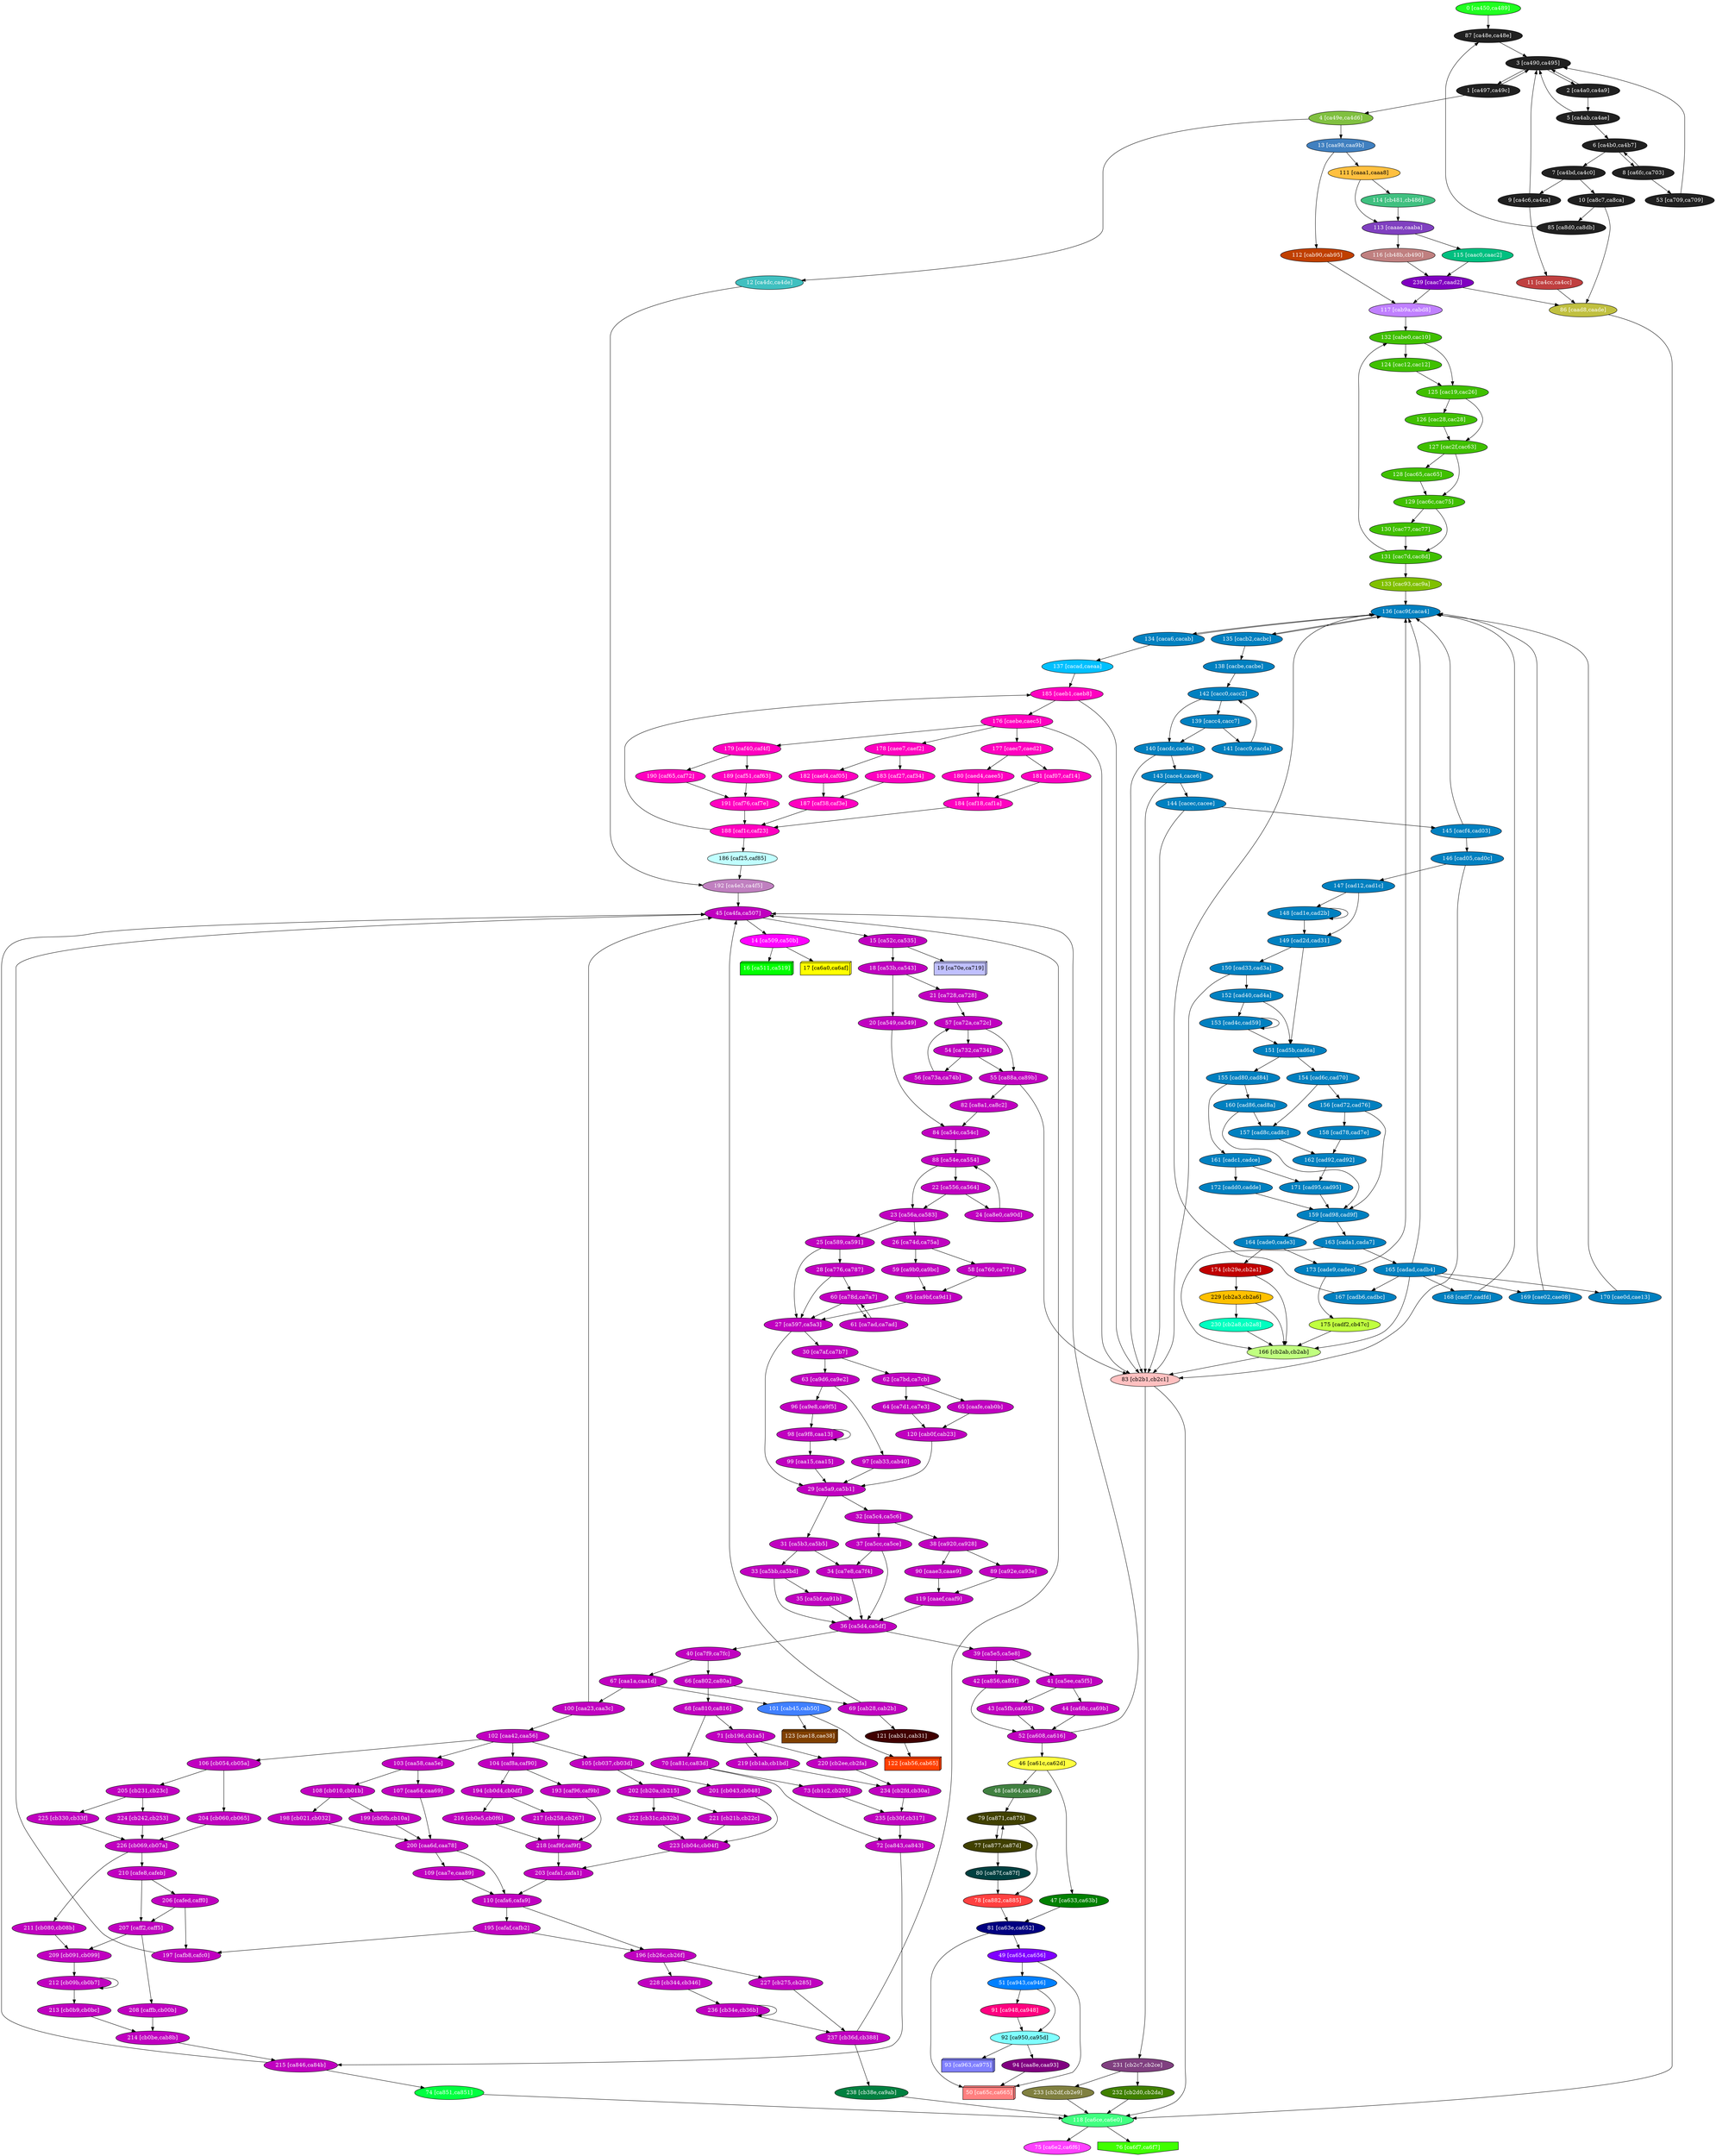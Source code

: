 diGraph libnss3{
	libnss3_0  [style=filled fillcolor="#20FF20" fontcolor="#ffffff" shape=oval label="0 [ca450,ca489]"]
	libnss3_1  [style=filled fillcolor="#202020" fontcolor="#ffffff" shape=oval label="1 [ca497,ca49c]"]
	libnss3_2  [style=filled fillcolor="#202020" fontcolor="#ffffff" shape=oval label="2 [ca4a0,ca4a9]"]
	libnss3_3  [style=filled fillcolor="#202020" fontcolor="#ffffff" shape=oval label="3 [ca490,ca495]"]
	libnss3_4  [style=filled fillcolor="#80C040" fontcolor="#ffffff" shape=oval label="4 [ca49e,ca4d6]"]
	libnss3_5  [style=filled fillcolor="#202020" fontcolor="#ffffff" shape=oval label="5 [ca4ab,ca4ae]"]
	libnss3_6  [style=filled fillcolor="#202020" fontcolor="#ffffff" shape=oval label="6 [ca4b0,ca4b7]"]
	libnss3_7  [style=filled fillcolor="#202020" fontcolor="#ffffff" shape=oval label="7 [ca4bd,ca4c0]"]
	libnss3_8  [style=filled fillcolor="#202020" fontcolor="#ffffff" shape=oval label="8 [ca6fc,ca703]"]
	libnss3_9  [style=filled fillcolor="#202020" fontcolor="#ffffff" shape=oval label="9 [ca4c6,ca4ca]"]
	libnss3_a  [style=filled fillcolor="#202020" fontcolor="#ffffff" shape=oval label="10 [ca8c7,ca8ca]"]
	libnss3_b  [style=filled fillcolor="#C04040" fontcolor="#ffffff" shape=oval label="11 [ca4cc,ca4cc]"]
	libnss3_c  [style=filled fillcolor="#40C0C0" fontcolor="#ffffff" shape=oval label="12 [ca4dc,ca4de]"]
	libnss3_d  [style=filled fillcolor="#4080C0" fontcolor="#ffffff" shape=oval label="13 [caa98,caa9b]"]
	libnss3_e  [style=filled fillcolor="#FF00FF" fontcolor="#ffffff" shape=oval label="14 [ca509,ca50b]"]
	libnss3_f  [style=filled fillcolor="#C000C0" fontcolor="#ffffff" shape=oval label="15 [ca52c,ca535]"]
	libnss3_10  [style=filled fillcolor="#00FF00" fontcolor="#ffffff" shape=box3d label="16 [ca511,ca519]"]
	libnss3_11  [style=filled fillcolor="#FFFF00" fontcolor="#000000" shape=box3d label="17 [ca6a0,ca6af]"]
	libnss3_12  [style=filled fillcolor="#C000C0" fontcolor="#ffffff" shape=oval label="18 [ca53b,ca543]"]
	libnss3_13  [style=filled fillcolor="#C0C0FF" fontcolor="#000000" shape=box3d label="19 [ca70e,ca719]"]
	libnss3_14  [style=filled fillcolor="#C000C0" fontcolor="#ffffff" shape=oval label="20 [ca549,ca549]"]
	libnss3_15  [style=filled fillcolor="#C000C0" fontcolor="#ffffff" shape=oval label="21 [ca728,ca728]"]
	libnss3_16  [style=filled fillcolor="#C000C0" fontcolor="#ffffff" shape=oval label="22 [ca556,ca564]"]
	libnss3_17  [style=filled fillcolor="#C000C0" fontcolor="#ffffff" shape=oval label="23 [ca56a,ca583]"]
	libnss3_18  [style=filled fillcolor="#C000C0" fontcolor="#ffffff" shape=oval label="24 [ca8e0,ca90d]"]
	libnss3_19  [style=filled fillcolor="#C000C0" fontcolor="#ffffff" shape=oval label="25 [ca589,ca591]"]
	libnss3_1a  [style=filled fillcolor="#C000C0" fontcolor="#ffffff" shape=oval label="26 [ca74d,ca75a]"]
	libnss3_1b  [style=filled fillcolor="#C000C0" fontcolor="#ffffff" shape=oval label="27 [ca597,ca5a3]"]
	libnss3_1c  [style=filled fillcolor="#C000C0" fontcolor="#ffffff" shape=oval label="28 [ca776,ca787]"]
	libnss3_1d  [style=filled fillcolor="#C000C0" fontcolor="#ffffff" shape=oval label="29 [ca5a9,ca5b1]"]
	libnss3_1e  [style=filled fillcolor="#C000C0" fontcolor="#ffffff" shape=oval label="30 [ca7af,ca7b7]"]
	libnss3_1f  [style=filled fillcolor="#C000C0" fontcolor="#ffffff" shape=oval label="31 [ca5b3,ca5b5]"]
	libnss3_20  [style=filled fillcolor="#C000C0" fontcolor="#ffffff" shape=oval label="32 [ca5c4,ca5c6]"]
	libnss3_21  [style=filled fillcolor="#C000C0" fontcolor="#ffffff" shape=oval label="33 [ca5bb,ca5bd]"]
	libnss3_22  [style=filled fillcolor="#C000C0" fontcolor="#ffffff" shape=oval label="34 [ca7e8,ca7f4]"]
	libnss3_23  [style=filled fillcolor="#C000C0" fontcolor="#ffffff" shape=oval label="35 [ca5bf,ca91b]"]
	libnss3_24  [style=filled fillcolor="#C000C0" fontcolor="#ffffff" shape=oval label="36 [ca5d4,ca5df]"]
	libnss3_25  [style=filled fillcolor="#C000C0" fontcolor="#ffffff" shape=oval label="37 [ca5cc,ca5ce]"]
	libnss3_26  [style=filled fillcolor="#C000C0" fontcolor="#ffffff" shape=oval label="38 [ca920,ca928]"]
	libnss3_27  [style=filled fillcolor="#C000C0" fontcolor="#ffffff" shape=oval label="39 [ca5e5,ca5e8]"]
	libnss3_28  [style=filled fillcolor="#C000C0" fontcolor="#ffffff" shape=oval label="40 [ca7f9,ca7fc]"]
	libnss3_29  [style=filled fillcolor="#C000C0" fontcolor="#ffffff" shape=oval label="41 [ca5ee,ca5f5]"]
	libnss3_2a  [style=filled fillcolor="#C000C0" fontcolor="#ffffff" shape=oval label="42 [ca856,ca85f]"]
	libnss3_2b  [style=filled fillcolor="#C000C0" fontcolor="#ffffff" shape=oval label="43 [ca5fb,ca605]"]
	libnss3_2c  [style=filled fillcolor="#C000C0" fontcolor="#ffffff" shape=oval label="44 [ca68c,ca69b]"]
	libnss3_2d  [style=filled fillcolor="#C000C0" fontcolor="#ffffff" shape=oval label="45 [ca4fa,ca507]"]
	libnss3_2e  [style=filled fillcolor="#FFFF40" fontcolor="#000000" shape=oval label="46 [ca61c,ca62d]"]
	libnss3_2f  [style=filled fillcolor="#008000" fontcolor="#ffffff" shape=oval label="47 [ca633,ca63b]"]
	libnss3_30  [style=filled fillcolor="#408040" fontcolor="#ffffff" shape=oval label="48 [ca864,ca86e]"]
	libnss3_31  [style=filled fillcolor="#8000FF" fontcolor="#ffffff" shape=oval label="49 [ca654,ca656]"]
	libnss3_32  [style=filled fillcolor="#FF8080" fontcolor="#ffffff" shape=box3d label="50 [ca65c,ca665]"]
	libnss3_33  [style=filled fillcolor="#0080FF" fontcolor="#ffffff" shape=oval label="51 [ca943,ca946]"]
	libnss3_34  [style=filled fillcolor="#C000C0" fontcolor="#ffffff" shape=oval label="52 [ca608,ca616]"]
	libnss3_35  [style=filled fillcolor="#202020" fontcolor="#ffffff" shape=oval label="53 [ca709,ca709]"]
	libnss3_36  [style=filled fillcolor="#C000C0" fontcolor="#ffffff" shape=oval label="54 [ca732,ca734]"]
	libnss3_37  [style=filled fillcolor="#C000C0" fontcolor="#ffffff" shape=oval label="55 [ca88a,ca89b]"]
	libnss3_38  [style=filled fillcolor="#C000C0" fontcolor="#ffffff" shape=oval label="56 [ca73a,ca74b]"]
	libnss3_39  [style=filled fillcolor="#C000C0" fontcolor="#ffffff" shape=oval label="57 [ca72a,ca72c]"]
	libnss3_3a  [style=filled fillcolor="#C000C0" fontcolor="#ffffff" shape=oval label="58 [ca760,ca771]"]
	libnss3_3b  [style=filled fillcolor="#C000C0" fontcolor="#ffffff" shape=oval label="59 [ca9b0,ca9bc]"]
	libnss3_3c  [style=filled fillcolor="#C000C0" fontcolor="#ffffff" shape=oval label="60 [ca78d,ca7a7]"]
	libnss3_3d  [style=filled fillcolor="#C000C0" fontcolor="#ffffff" shape=oval label="61 [ca7ad,ca7ad]"]
	libnss3_3e  [style=filled fillcolor="#C000C0" fontcolor="#ffffff" shape=oval label="62 [ca7bd,ca7cb]"]
	libnss3_3f  [style=filled fillcolor="#C000C0" fontcolor="#ffffff" shape=oval label="63 [ca9d6,ca9e2]"]
	libnss3_40  [style=filled fillcolor="#C000C0" fontcolor="#ffffff" shape=oval label="64 [ca7d1,ca7e3]"]
	libnss3_41  [style=filled fillcolor="#C000C0" fontcolor="#ffffff" shape=oval label="65 [caafe,cab0b]"]
	libnss3_42  [style=filled fillcolor="#C000C0" fontcolor="#ffffff" shape=oval label="66 [ca802,ca80a]"]
	libnss3_43  [style=filled fillcolor="#C000C0" fontcolor="#ffffff" shape=oval label="67 [caa1a,caa1d]"]
	libnss3_44  [style=filled fillcolor="#C000C0" fontcolor="#ffffff" shape=oval label="68 [ca810,ca816]"]
	libnss3_45  [style=filled fillcolor="#C000C0" fontcolor="#ffffff" shape=oval label="69 [cab28,cab2b]"]
	libnss3_46  [style=filled fillcolor="#C000C0" fontcolor="#ffffff" shape=oval label="70 [ca81c,ca83d]"]
	libnss3_47  [style=filled fillcolor="#C000C0" fontcolor="#ffffff" shape=oval label="71 [cb196,cb1a5]"]
	libnss3_48  [style=filled fillcolor="#C000C0" fontcolor="#ffffff" shape=oval label="72 [ca843,ca843]"]
	libnss3_49  [style=filled fillcolor="#C000C0" fontcolor="#ffffff" shape=oval label="73 [cb1c2,cb205]"]
	libnss3_4a  [style=filled fillcolor="#00FF40" fontcolor="#ffffff" shape=oval label="74 [ca851,ca851]"]
	libnss3_4b  [style=filled fillcolor="#FF40FF" fontcolor="#ffffff" shape=oval label="75 [ca6e2,ca6f6]"]
	libnss3_4c  [style=filled fillcolor="#40FF00" fontcolor="#ffffff" shape=invhouse label="76 [ca6f7,ca6f7]"]
	libnss3_4d  [style=filled fillcolor="#404000" fontcolor="#ffffff" shape=oval label="77 [ca877,ca87d]"]
	libnss3_4e  [style=filled fillcolor="#FF4040" fontcolor="#ffffff" shape=oval label="78 [ca882,ca885]"]
	libnss3_4f  [style=filled fillcolor="#404000" fontcolor="#ffffff" shape=oval label="79 [ca871,ca875]"]
	libnss3_50  [style=filled fillcolor="#004040" fontcolor="#ffffff" shape=oval label="80 [ca87f,ca87f]"]
	libnss3_51  [style=filled fillcolor="#000080" fontcolor="#ffffff" shape=oval label="81 [ca63e,ca652]"]
	libnss3_52  [style=filled fillcolor="#C000C0" fontcolor="#ffffff" shape=oval label="82 [ca8a1,ca8c2]"]
	libnss3_53  [style=filled fillcolor="#FFC0C0" fontcolor="#000000" shape=oval label="83 [cb2b1,cb2c1]"]
	libnss3_54  [style=filled fillcolor="#C000C0" fontcolor="#ffffff" shape=oval label="84 [ca54c,ca54c]"]
	libnss3_55  [style=filled fillcolor="#202020" fontcolor="#ffffff" shape=oval label="85 [ca8d0,ca8db]"]
	libnss3_56  [style=filled fillcolor="#C0C040" fontcolor="#ffffff" shape=oval label="86 [caad8,caade]"]
	libnss3_57  [style=filled fillcolor="#202020" fontcolor="#ffffff" shape=oval label="87 [ca48e,ca48e]"]
	libnss3_58  [style=filled fillcolor="#C000C0" fontcolor="#ffffff" shape=oval label="88 [ca54e,ca554]"]
	libnss3_59  [style=filled fillcolor="#C000C0" fontcolor="#ffffff" shape=oval label="89 [ca92e,ca93e]"]
	libnss3_5a  [style=filled fillcolor="#C000C0" fontcolor="#ffffff" shape=oval label="90 [caae3,caae9]"]
	libnss3_5b  [style=filled fillcolor="#FF0080" fontcolor="#ffffff" shape=oval label="91 [ca948,ca948]"]
	libnss3_5c  [style=filled fillcolor="#80FFFF" fontcolor="#000000" shape=oval label="92 [ca950,ca95d]"]
	libnss3_5d  [style=filled fillcolor="#8080FF" fontcolor="#ffffff" shape=box3d label="93 [ca963,ca975]"]
	libnss3_5e  [style=filled fillcolor="#800080" fontcolor="#ffffff" shape=oval label="94 [caa8e,caa93]"]
	libnss3_5f  [style=filled fillcolor="#C000C0" fontcolor="#ffffff" shape=oval label="95 [ca9bf,ca9d1]"]
	libnss3_60  [style=filled fillcolor="#C000C0" fontcolor="#ffffff" shape=oval label="96 [ca9e8,ca9f5]"]
	libnss3_61  [style=filled fillcolor="#C000C0" fontcolor="#ffffff" shape=oval label="97 [cab33,cab40]"]
	libnss3_62  [style=filled fillcolor="#C000C0" fontcolor="#ffffff" shape=oval label="98 [ca9f8,caa13]"]
	libnss3_63  [style=filled fillcolor="#C000C0" fontcolor="#ffffff" shape=oval label="99 [caa15,caa15]"]
	libnss3_64  [style=filled fillcolor="#C000C0" fontcolor="#ffffff" shape=oval label="100 [caa23,caa3c]"]
	libnss3_65  [style=filled fillcolor="#4080FF" fontcolor="#ffffff" shape=oval label="101 [cab45,cab50]"]
	libnss3_66  [style=filled fillcolor="#C000C0" fontcolor="#ffffff" shape=oval label="102 [caa42,caa56]"]
	libnss3_67  [style=filled fillcolor="#C000C0" fontcolor="#ffffff" shape=oval label="103 [caa58,caa5e]"]
	libnss3_68  [style=filled fillcolor="#C000C0" fontcolor="#ffffff" shape=oval label="104 [caf8a,caf90]"]
	libnss3_69  [style=filled fillcolor="#C000C0" fontcolor="#ffffff" shape=oval label="105 [cb037,cb03d]"]
	libnss3_6a  [style=filled fillcolor="#C000C0" fontcolor="#ffffff" shape=oval label="106 [cb054,cb05a]"]
	libnss3_6b  [style=filled fillcolor="#C000C0" fontcolor="#ffffff" shape=oval label="107 [caa64,caa69]"]
	libnss3_6c  [style=filled fillcolor="#C000C0" fontcolor="#ffffff" shape=oval label="108 [cb010,cb01b]"]
	libnss3_6d  [style=filled fillcolor="#C000C0" fontcolor="#ffffff" shape=oval label="109 [caa7e,caa89]"]
	libnss3_6e  [style=filled fillcolor="#C000C0" fontcolor="#ffffff" shape=oval label="110 [cafa6,cafa9]"]
	libnss3_6f  [style=filled fillcolor="#FFC040" fontcolor="#000000" shape=oval label="111 [caaa1,caaa8]"]
	libnss3_70  [style=filled fillcolor="#C04000" fontcolor="#ffffff" shape=oval label="112 [cab90,cab95]"]
	libnss3_71  [style=filled fillcolor="#8040C0" fontcolor="#ffffff" shape=oval label="113 [caaae,caaba]"]
	libnss3_72  [style=filled fillcolor="#40C080" fontcolor="#ffffff" shape=oval label="114 [cb481,cb486]"]
	libnss3_73  [style=filled fillcolor="#00C080" fontcolor="#ffffff" shape=oval label="115 [caac0,caac2]"]
	libnss3_74  [style=filled fillcolor="#C08080" fontcolor="#ffffff" shape=oval label="116 [cb48b,cb490]"]
	libnss3_75  [style=filled fillcolor="#C080FF" fontcolor="#ffffff" shape=oval label="117 [cab9a,cabd8]"]
	libnss3_76  [style=filled fillcolor="#40FF80" fontcolor="#ffffff" shape=oval label="118 [ca6ce,ca6e0]"]
	libnss3_77  [style=filled fillcolor="#C000C0" fontcolor="#ffffff" shape=oval label="119 [caaef,caaf9]"]
	libnss3_78  [style=filled fillcolor="#C000C0" fontcolor="#ffffff" shape=oval label="120 [cab0f,cab23]"]
	libnss3_79  [style=filled fillcolor="#400000" fontcolor="#ffffff" shape=oval label="121 [cab31,cab31]"]
	libnss3_7a  [style=filled fillcolor="#FF4000" fontcolor="#ffffff" shape=box3d label="122 [cab56,cab65]"]
	libnss3_7b  [style=filled fillcolor="#804000" fontcolor="#ffffff" shape=box3d label="123 [cae18,cae38]"]
	libnss3_7c  [style=filled fillcolor="#40C000" fontcolor="#ffffff" shape=oval label="124 [cac12,cac12]"]
	libnss3_7d  [style=filled fillcolor="#40C000" fontcolor="#ffffff" shape=oval label="125 [cac19,cac26]"]
	libnss3_7e  [style=filled fillcolor="#40C000" fontcolor="#ffffff" shape=oval label="126 [cac28,cac28]"]
	libnss3_7f  [style=filled fillcolor="#40C000" fontcolor="#ffffff" shape=oval label="127 [cac2f,cac63]"]
	libnss3_80  [style=filled fillcolor="#40C000" fontcolor="#ffffff" shape=oval label="128 [cac65,cac65]"]
	libnss3_81  [style=filled fillcolor="#40C000" fontcolor="#ffffff" shape=oval label="129 [cac6c,cac75]"]
	libnss3_82  [style=filled fillcolor="#40C000" fontcolor="#ffffff" shape=oval label="130 [cac77,cac77]"]
	libnss3_83  [style=filled fillcolor="#40C000" fontcolor="#ffffff" shape=oval label="131 [cac7d,cac8d]"]
	libnss3_84  [style=filled fillcolor="#40C000" fontcolor="#ffffff" shape=oval label="132 [cabe0,cac10]"]
	libnss3_85  [style=filled fillcolor="#80C000" fontcolor="#ffffff" shape=oval label="133 [cac93,cac9a]"]
	libnss3_86  [style=filled fillcolor="#0080C0" fontcolor="#ffffff" shape=oval label="134 [caca6,cacab]"]
	libnss3_87  [style=filled fillcolor="#0080C0" fontcolor="#ffffff" shape=oval label="135 [cacb2,cacbc]"]
	libnss3_88  [style=filled fillcolor="#0080C0" fontcolor="#ffffff" shape=oval label="136 [cac9f,caca4]"]
	libnss3_89  [style=filled fillcolor="#00C0FF" fontcolor="#ffffff" shape=oval label="137 [cacad,caeaa]"]
	libnss3_8a  [style=filled fillcolor="#0080C0" fontcolor="#ffffff" shape=oval label="138 [cacbe,cacbe]"]
	libnss3_8b  [style=filled fillcolor="#0080C0" fontcolor="#ffffff" shape=oval label="139 [cacc4,cacc7]"]
	libnss3_8c  [style=filled fillcolor="#0080C0" fontcolor="#ffffff" shape=oval label="140 [cacdc,cacde]"]
	libnss3_8d  [style=filled fillcolor="#0080C0" fontcolor="#ffffff" shape=oval label="141 [cacc9,cacda]"]
	libnss3_8e  [style=filled fillcolor="#0080C0" fontcolor="#ffffff" shape=oval label="142 [cacc0,cacc2]"]
	libnss3_8f  [style=filled fillcolor="#0080C0" fontcolor="#ffffff" shape=oval label="143 [cace4,cace6]"]
	libnss3_90  [style=filled fillcolor="#0080C0" fontcolor="#ffffff" shape=oval label="144 [cacec,cacee]"]
	libnss3_91  [style=filled fillcolor="#0080C0" fontcolor="#ffffff" shape=oval label="145 [cacf4,cad03]"]
	libnss3_92  [style=filled fillcolor="#0080C0" fontcolor="#ffffff" shape=oval label="146 [cad05,cad0c]"]
	libnss3_93  [style=filled fillcolor="#0080C0" fontcolor="#ffffff" shape=oval label="147 [cad12,cad1c]"]
	libnss3_94  [style=filled fillcolor="#0080C0" fontcolor="#ffffff" shape=oval label="148 [cad1e,cad2b]"]
	libnss3_95  [style=filled fillcolor="#0080C0" fontcolor="#ffffff" shape=oval label="149 [cad2d,cad31]"]
	libnss3_96  [style=filled fillcolor="#0080C0" fontcolor="#ffffff" shape=oval label="150 [cad33,cad3a]"]
	libnss3_97  [style=filled fillcolor="#0080C0" fontcolor="#ffffff" shape=oval label="151 [cad5b,cad6a]"]
	libnss3_98  [style=filled fillcolor="#0080C0" fontcolor="#ffffff" shape=oval label="152 [cad40,cad4a]"]
	libnss3_99  [style=filled fillcolor="#0080C0" fontcolor="#ffffff" shape=oval label="153 [cad4c,cad59]"]
	libnss3_9a  [style=filled fillcolor="#0080C0" fontcolor="#ffffff" shape=oval label="154 [cad6c,cad70]"]
	libnss3_9b  [style=filled fillcolor="#0080C0" fontcolor="#ffffff" shape=oval label="155 [cad80,cad84]"]
	libnss3_9c  [style=filled fillcolor="#0080C0" fontcolor="#ffffff" shape=oval label="156 [cad72,cad76]"]
	libnss3_9d  [style=filled fillcolor="#0080C0" fontcolor="#ffffff" shape=oval label="157 [cad8c,cad8c]"]
	libnss3_9e  [style=filled fillcolor="#0080C0" fontcolor="#ffffff" shape=oval label="158 [cad78,cad7e]"]
	libnss3_9f  [style=filled fillcolor="#0080C0" fontcolor="#ffffff" shape=oval label="159 [cad98,cad9f]"]
	libnss3_a0  [style=filled fillcolor="#0080C0" fontcolor="#ffffff" shape=oval label="160 [cad86,cad8a]"]
	libnss3_a1  [style=filled fillcolor="#0080C0" fontcolor="#ffffff" shape=oval label="161 [cadc1,cadce]"]
	libnss3_a2  [style=filled fillcolor="#0080C0" fontcolor="#ffffff" shape=oval label="162 [cad92,cad92]"]
	libnss3_a3  [style=filled fillcolor="#0080C0" fontcolor="#ffffff" shape=oval label="163 [cada1,cada7]"]
	libnss3_a4  [style=filled fillcolor="#0080C0" fontcolor="#ffffff" shape=oval label="164 [cade0,cade3]"]
	libnss3_a5  [style=filled fillcolor="#0080C0" fontcolor="#ffffff" shape=oval label="165 [cadad,cadb4]"]
	libnss3_a6  [style=filled fillcolor="#C0FF80" fontcolor="#000000" shape=oval label="166 [cb2ab,cb2ab]"]
	libnss3_a7  [style=filled fillcolor="#0080C0" fontcolor="#ffffff" shape=oval label="167 [cadb6,cadbc]"]
	libnss3_a8  [style=filled fillcolor="#0080C0" fontcolor="#ffffff" shape=oval label="168 [cadf7,cadfd]"]
	libnss3_a9  [style=filled fillcolor="#0080C0" fontcolor="#ffffff" shape=oval label="169 [cae02,cae08]"]
	libnss3_aa  [style=filled fillcolor="#0080C0" fontcolor="#ffffff" shape=oval label="170 [cae0d,cae13]"]
	libnss3_ab  [style=filled fillcolor="#0080C0" fontcolor="#ffffff" shape=oval label="171 [cad95,cad95]"]
	libnss3_ac  [style=filled fillcolor="#0080C0" fontcolor="#ffffff" shape=oval label="172 [cadd0,cadde]"]
	libnss3_ad  [style=filled fillcolor="#0080C0" fontcolor="#ffffff" shape=oval label="173 [cade9,cadec]"]
	libnss3_ae  [style=filled fillcolor="#C00000" fontcolor="#ffffff" shape=oval label="174 [cb29e,cb2a1]"]
	libnss3_af  [style=filled fillcolor="#C0FF40" fontcolor="#000000" shape=oval label="175 [cadf2,cb47c]"]
	libnss3_b0  [style=filled fillcolor="#FF00C0" fontcolor="#ffffff" shape=oval label="176 [caebe,caec5]"]
	libnss3_b1  [style=filled fillcolor="#FF00C0" fontcolor="#ffffff" shape=oval label="177 [caec7,caed2]"]
	libnss3_b2  [style=filled fillcolor="#FF00C0" fontcolor="#ffffff" shape=oval label="178 [caee7,caef2]"]
	libnss3_b3  [style=filled fillcolor="#FF00C0" fontcolor="#ffffff" shape=oval label="179 [caf40,caf4f]"]
	libnss3_b4  [style=filled fillcolor="#FF00C0" fontcolor="#ffffff" shape=oval label="180 [caed4,caee5]"]
	libnss3_b5  [style=filled fillcolor="#FF00C0" fontcolor="#ffffff" shape=oval label="181 [caf07,caf14]"]
	libnss3_b6  [style=filled fillcolor="#FF00C0" fontcolor="#ffffff" shape=oval label="182 [caef4,caf05]"]
	libnss3_b7  [style=filled fillcolor="#FF00C0" fontcolor="#ffffff" shape=oval label="183 [caf27,caf34]"]
	libnss3_b8  [style=filled fillcolor="#FF00C0" fontcolor="#ffffff" shape=oval label="184 [caf18,caf1a]"]
	libnss3_b9  [style=filled fillcolor="#FF00C0" fontcolor="#ffffff" shape=oval label="185 [caeb1,caeb8]"]
	libnss3_ba  [style=filled fillcolor="#C0FFFF" fontcolor="#000000" shape=oval label="186 [caf25,caf85]"]
	libnss3_bb  [style=filled fillcolor="#FF00C0" fontcolor="#ffffff" shape=oval label="187 [caf38,caf3e]"]
	libnss3_bc  [style=filled fillcolor="#FF00C0" fontcolor="#ffffff" shape=oval label="188 [caf1c,caf23]"]
	libnss3_bd  [style=filled fillcolor="#FF00C0" fontcolor="#ffffff" shape=oval label="189 [caf51,caf63]"]
	libnss3_be  [style=filled fillcolor="#FF00C0" fontcolor="#ffffff" shape=oval label="190 [caf65,caf72]"]
	libnss3_bf  [style=filled fillcolor="#FF00C0" fontcolor="#ffffff" shape=oval label="191 [caf76,caf7e]"]
	libnss3_c0  [style=filled fillcolor="#C080C0" fontcolor="#ffffff" shape=oval label="192 [ca4e3,ca4f5]"]
	libnss3_c1  [style=filled fillcolor="#C000C0" fontcolor="#ffffff" shape=oval label="193 [caf96,caf9b]"]
	libnss3_c2  [style=filled fillcolor="#C000C0" fontcolor="#ffffff" shape=oval label="194 [cb0d4,cb0df]"]
	libnss3_c3  [style=filled fillcolor="#C000C0" fontcolor="#ffffff" shape=oval label="195 [cafaf,cafb2]"]
	libnss3_c4  [style=filled fillcolor="#C000C0" fontcolor="#ffffff" shape=oval label="196 [cb26c,cb26f]"]
	libnss3_c5  [style=filled fillcolor="#C000C0" fontcolor="#ffffff" shape=oval label="197 [cafb8,cafc0]"]
	libnss3_c6  [style=filled fillcolor="#C000C0" fontcolor="#ffffff" shape=oval label="198 [cb021,cb032]"]
	libnss3_c7  [style=filled fillcolor="#C000C0" fontcolor="#ffffff" shape=oval label="199 [cb0fb,cb10a]"]
	libnss3_c8  [style=filled fillcolor="#C000C0" fontcolor="#ffffff" shape=oval label="200 [caa6d,caa78]"]
	libnss3_c9  [style=filled fillcolor="#C000C0" fontcolor="#ffffff" shape=oval label="201 [cb043,cb048]"]
	libnss3_ca  [style=filled fillcolor="#C000C0" fontcolor="#ffffff" shape=oval label="202 [cb20a,cb215]"]
	libnss3_cb  [style=filled fillcolor="#C000C0" fontcolor="#ffffff" shape=oval label="203 [cafa1,cafa1]"]
	libnss3_cc  [style=filled fillcolor="#C000C0" fontcolor="#ffffff" shape=oval label="204 [cb060,cb065]"]
	libnss3_cd  [style=filled fillcolor="#C000C0" fontcolor="#ffffff" shape=oval label="205 [cb231,cb23c]"]
	libnss3_ce  [style=filled fillcolor="#C000C0" fontcolor="#ffffff" shape=oval label="206 [cafed,caff0]"]
	libnss3_cf  [style=filled fillcolor="#C000C0" fontcolor="#ffffff" shape=oval label="207 [caff2,caff5]"]
	libnss3_d0  [style=filled fillcolor="#C000C0" fontcolor="#ffffff" shape=oval label="208 [caffb,cb00b]"]
	libnss3_d1  [style=filled fillcolor="#C000C0" fontcolor="#ffffff" shape=oval label="209 [cb091,cb099]"]
	libnss3_d2  [style=filled fillcolor="#C000C0" fontcolor="#ffffff" shape=oval label="210 [cafe8,cafeb]"]
	libnss3_d3  [style=filled fillcolor="#C000C0" fontcolor="#ffffff" shape=oval label="211 [cb080,cb08b]"]
	libnss3_d4  [style=filled fillcolor="#C000C0" fontcolor="#ffffff" shape=oval label="212 [cb09b,cb0b7]"]
	libnss3_d5  [style=filled fillcolor="#C000C0" fontcolor="#ffffff" shape=oval label="213 [cb0b9,cb0bc]"]
	libnss3_d6  [style=filled fillcolor="#C000C0" fontcolor="#ffffff" shape=oval label="214 [cb0be,cab8b]"]
	libnss3_d7  [style=filled fillcolor="#C000C0" fontcolor="#ffffff" shape=oval label="215 [ca846,ca84b]"]
	libnss3_d8  [style=filled fillcolor="#C000C0" fontcolor="#ffffff" shape=oval label="216 [cb0e5,cb0f6]"]
	libnss3_d9  [style=filled fillcolor="#C000C0" fontcolor="#ffffff" shape=oval label="217 [cb258,cb267]"]
	libnss3_da  [style=filled fillcolor="#C000C0" fontcolor="#ffffff" shape=oval label="218 [caf9f,caf9f]"]
	libnss3_db  [style=filled fillcolor="#C000C0" fontcolor="#ffffff" shape=oval label="219 [cb1ab,cb1bd]"]
	libnss3_dc  [style=filled fillcolor="#C000C0" fontcolor="#ffffff" shape=oval label="220 [cb2ee,cb2fa]"]
	libnss3_dd  [style=filled fillcolor="#C000C0" fontcolor="#ffffff" shape=oval label="221 [cb21b,cb22c]"]
	libnss3_de  [style=filled fillcolor="#C000C0" fontcolor="#ffffff" shape=oval label="222 [cb31c,cb32b]"]
	libnss3_df  [style=filled fillcolor="#C000C0" fontcolor="#ffffff" shape=oval label="223 [cb04c,cb04f]"]
	libnss3_e0  [style=filled fillcolor="#C000C0" fontcolor="#ffffff" shape=oval label="224 [cb242,cb253]"]
	libnss3_e1  [style=filled fillcolor="#C000C0" fontcolor="#ffffff" shape=oval label="225 [cb330,cb33f]"]
	libnss3_e2  [style=filled fillcolor="#C000C0" fontcolor="#ffffff" shape=oval label="226 [cb069,cb07a]"]
	libnss3_e3  [style=filled fillcolor="#C000C0" fontcolor="#ffffff" shape=oval label="227 [cb275,cb285]"]
	libnss3_e4  [style=filled fillcolor="#C000C0" fontcolor="#ffffff" shape=oval label="228 [cb344,cb346]"]
	libnss3_e5  [style=filled fillcolor="#FFC000" fontcolor="#000000" shape=oval label="229 [cb2a3,cb2a6]"]
	libnss3_e6  [style=filled fillcolor="#00FFC0" fontcolor="#ffffff" shape=oval label="230 [cb2a8,cb2a8]"]
	libnss3_e7  [style=filled fillcolor="#804080" fontcolor="#ffffff" shape=oval label="231 [cb2c7,cb2ce]"]
	libnss3_e8  [style=filled fillcolor="#408000" fontcolor="#ffffff" shape=oval label="232 [cb2d0,cb2da]"]
	libnss3_e9  [style=filled fillcolor="#808040" fontcolor="#ffffff" shape=oval label="233 [cb2df,cb2e9]"]
	libnss3_ea  [style=filled fillcolor="#C000C0" fontcolor="#ffffff" shape=oval label="234 [cb2fd,cb30a]"]
	libnss3_eb  [style=filled fillcolor="#C000C0" fontcolor="#ffffff" shape=oval label="235 [cb30f,cb317]"]
	libnss3_ec  [style=filled fillcolor="#C000C0" fontcolor="#ffffff" shape=oval label="236 [cb34e,cb36b]"]
	libnss3_ed  [style=filled fillcolor="#C000C0" fontcolor="#ffffff" shape=oval label="237 [cb36d,cb388]"]
	libnss3_ee  [style=filled fillcolor="#008040" fontcolor="#ffffff" shape=oval label="238 [cb38e,ca9ab]"]
	libnss3_ef  [style=filled fillcolor="#8000C0" fontcolor="#ffffff" shape=oval label="239 [caac7,caad2]"]

	libnss3_0 -> libnss3_57
	libnss3_1 -> libnss3_3
	libnss3_1 -> libnss3_4
	libnss3_2 -> libnss3_3
	libnss3_2 -> libnss3_5
	libnss3_3 -> libnss3_1
	libnss3_3 -> libnss3_2
	libnss3_4 -> libnss3_c
	libnss3_4 -> libnss3_d
	libnss3_5 -> libnss3_3
	libnss3_5 -> libnss3_6
	libnss3_6 -> libnss3_7
	libnss3_6 -> libnss3_8
	libnss3_7 -> libnss3_9
	libnss3_7 -> libnss3_a
	libnss3_8 -> libnss3_6
	libnss3_8 -> libnss3_35
	libnss3_9 -> libnss3_3
	libnss3_9 -> libnss3_b
	libnss3_a -> libnss3_55
	libnss3_a -> libnss3_56
	libnss3_b -> libnss3_56
	libnss3_c -> libnss3_c0
	libnss3_d -> libnss3_6f
	libnss3_d -> libnss3_70
	libnss3_e -> libnss3_10
	libnss3_e -> libnss3_11
	libnss3_f -> libnss3_12
	libnss3_f -> libnss3_13
	libnss3_12 -> libnss3_14
	libnss3_12 -> libnss3_15
	libnss3_14 -> libnss3_54
	libnss3_15 -> libnss3_39
	libnss3_16 -> libnss3_17
	libnss3_16 -> libnss3_18
	libnss3_17 -> libnss3_19
	libnss3_17 -> libnss3_1a
	libnss3_18 -> libnss3_58
	libnss3_19 -> libnss3_1b
	libnss3_19 -> libnss3_1c
	libnss3_1a -> libnss3_3a
	libnss3_1a -> libnss3_3b
	libnss3_1b -> libnss3_1d
	libnss3_1b -> libnss3_1e
	libnss3_1c -> libnss3_1b
	libnss3_1c -> libnss3_3c
	libnss3_1d -> libnss3_1f
	libnss3_1d -> libnss3_20
	libnss3_1e -> libnss3_3e
	libnss3_1e -> libnss3_3f
	libnss3_1f -> libnss3_21
	libnss3_1f -> libnss3_22
	libnss3_20 -> libnss3_25
	libnss3_20 -> libnss3_26
	libnss3_21 -> libnss3_23
	libnss3_21 -> libnss3_24
	libnss3_22 -> libnss3_24
	libnss3_23 -> libnss3_24
	libnss3_24 -> libnss3_27
	libnss3_24 -> libnss3_28
	libnss3_25 -> libnss3_22
	libnss3_25 -> libnss3_24
	libnss3_26 -> libnss3_59
	libnss3_26 -> libnss3_5a
	libnss3_27 -> libnss3_29
	libnss3_27 -> libnss3_2a
	libnss3_28 -> libnss3_42
	libnss3_28 -> libnss3_43
	libnss3_29 -> libnss3_2b
	libnss3_29 -> libnss3_2c
	libnss3_2a -> libnss3_34
	libnss3_2b -> libnss3_34
	libnss3_2c -> libnss3_34
	libnss3_2d -> libnss3_e
	libnss3_2d -> libnss3_f
	libnss3_2e -> libnss3_2f
	libnss3_2e -> libnss3_30
	libnss3_2f -> libnss3_51
	libnss3_30 -> libnss3_4f
	libnss3_31 -> libnss3_32
	libnss3_31 -> libnss3_33
	libnss3_33 -> libnss3_5b
	libnss3_33 -> libnss3_5c
	libnss3_34 -> libnss3_2d
	libnss3_34 -> libnss3_2e
	libnss3_35 -> libnss3_3
	libnss3_36 -> libnss3_37
	libnss3_36 -> libnss3_38
	libnss3_37 -> libnss3_52
	libnss3_37 -> libnss3_53
	libnss3_38 -> libnss3_39
	libnss3_39 -> libnss3_36
	libnss3_39 -> libnss3_37
	libnss3_3a -> libnss3_5f
	libnss3_3b -> libnss3_5f
	libnss3_3c -> libnss3_1b
	libnss3_3c -> libnss3_3d
	libnss3_3d -> libnss3_3c
	libnss3_3e -> libnss3_40
	libnss3_3e -> libnss3_41
	libnss3_3f -> libnss3_60
	libnss3_3f -> libnss3_61
	libnss3_40 -> libnss3_78
	libnss3_41 -> libnss3_78
	libnss3_42 -> libnss3_44
	libnss3_42 -> libnss3_45
	libnss3_43 -> libnss3_64
	libnss3_43 -> libnss3_65
	libnss3_44 -> libnss3_46
	libnss3_44 -> libnss3_47
	libnss3_45 -> libnss3_2d
	libnss3_45 -> libnss3_79
	libnss3_46 -> libnss3_48
	libnss3_46 -> libnss3_49
	libnss3_47 -> libnss3_db
	libnss3_47 -> libnss3_dc
	libnss3_48 -> libnss3_d7
	libnss3_49 -> libnss3_eb
	libnss3_4a -> libnss3_76
	libnss3_4d -> libnss3_4f
	libnss3_4d -> libnss3_50
	libnss3_4e -> libnss3_51
	libnss3_4f -> libnss3_4d
	libnss3_4f -> libnss3_4e
	libnss3_50 -> libnss3_4e
	libnss3_51 -> libnss3_31
	libnss3_51 -> libnss3_32
	libnss3_52 -> libnss3_54
	libnss3_53 -> libnss3_76
	libnss3_53 -> libnss3_e7
	libnss3_54 -> libnss3_58
	libnss3_55 -> libnss3_57
	libnss3_56 -> libnss3_76
	libnss3_57 -> libnss3_3
	libnss3_58 -> libnss3_16
	libnss3_58 -> libnss3_17
	libnss3_59 -> libnss3_77
	libnss3_5a -> libnss3_77
	libnss3_5b -> libnss3_5c
	libnss3_5c -> libnss3_5d
	libnss3_5c -> libnss3_5e
	libnss3_5e -> libnss3_32
	libnss3_5f -> libnss3_1b
	libnss3_60 -> libnss3_62
	libnss3_61 -> libnss3_1d
	libnss3_62 -> libnss3_62
	libnss3_62 -> libnss3_63
	libnss3_63 -> libnss3_1d
	libnss3_64 -> libnss3_2d
	libnss3_64 -> libnss3_66
	libnss3_65 -> libnss3_7a
	libnss3_65 -> libnss3_7b
	libnss3_66 -> libnss3_67
	libnss3_66 -> libnss3_68
	libnss3_66 -> libnss3_69
	libnss3_66 -> libnss3_6a
	libnss3_67 -> libnss3_6b
	libnss3_67 -> libnss3_6c
	libnss3_68 -> libnss3_c1
	libnss3_68 -> libnss3_c2
	libnss3_69 -> libnss3_c9
	libnss3_69 -> libnss3_ca
	libnss3_6a -> libnss3_cc
	libnss3_6a -> libnss3_cd
	libnss3_6b -> libnss3_c8
	libnss3_6c -> libnss3_c6
	libnss3_6c -> libnss3_c7
	libnss3_6d -> libnss3_6e
	libnss3_6e -> libnss3_c3
	libnss3_6e -> libnss3_c4
	libnss3_6f -> libnss3_71
	libnss3_6f -> libnss3_72
	libnss3_70 -> libnss3_75
	libnss3_71 -> libnss3_73
	libnss3_71 -> libnss3_74
	libnss3_72 -> libnss3_71
	libnss3_73 -> libnss3_ef
	libnss3_74 -> libnss3_ef
	libnss3_75 -> libnss3_84
	libnss3_76 -> libnss3_4b
	libnss3_76 -> libnss3_4c
	libnss3_77 -> libnss3_24
	libnss3_78 -> libnss3_1d
	libnss3_79 -> libnss3_7a
	libnss3_7c -> libnss3_7d
	libnss3_7d -> libnss3_7e
	libnss3_7d -> libnss3_7f
	libnss3_7e -> libnss3_7f
	libnss3_7f -> libnss3_80
	libnss3_7f -> libnss3_81
	libnss3_80 -> libnss3_81
	libnss3_81 -> libnss3_82
	libnss3_81 -> libnss3_83
	libnss3_82 -> libnss3_83
	libnss3_83 -> libnss3_84
	libnss3_83 -> libnss3_85
	libnss3_84 -> libnss3_7c
	libnss3_84 -> libnss3_7d
	libnss3_85 -> libnss3_88
	libnss3_86 -> libnss3_88
	libnss3_86 -> libnss3_89
	libnss3_87 -> libnss3_88
	libnss3_87 -> libnss3_8a
	libnss3_88 -> libnss3_86
	libnss3_88 -> libnss3_87
	libnss3_89 -> libnss3_b9
	libnss3_8a -> libnss3_8e
	libnss3_8b -> libnss3_8c
	libnss3_8b -> libnss3_8d
	libnss3_8c -> libnss3_53
	libnss3_8c -> libnss3_8f
	libnss3_8d -> libnss3_8e
	libnss3_8e -> libnss3_8b
	libnss3_8e -> libnss3_8c
	libnss3_8f -> libnss3_53
	libnss3_8f -> libnss3_90
	libnss3_90 -> libnss3_53
	libnss3_90 -> libnss3_91
	libnss3_91 -> libnss3_88
	libnss3_91 -> libnss3_92
	libnss3_92 -> libnss3_53
	libnss3_92 -> libnss3_93
	libnss3_93 -> libnss3_94
	libnss3_93 -> libnss3_95
	libnss3_94 -> libnss3_94
	libnss3_94 -> libnss3_95
	libnss3_95 -> libnss3_96
	libnss3_95 -> libnss3_97
	libnss3_96 -> libnss3_53
	libnss3_96 -> libnss3_98
	libnss3_97 -> libnss3_9a
	libnss3_97 -> libnss3_9b
	libnss3_98 -> libnss3_97
	libnss3_98 -> libnss3_99
	libnss3_99 -> libnss3_97
	libnss3_99 -> libnss3_99
	libnss3_9a -> libnss3_9c
	libnss3_9a -> libnss3_9d
	libnss3_9b -> libnss3_a0
	libnss3_9b -> libnss3_a1
	libnss3_9c -> libnss3_9e
	libnss3_9c -> libnss3_9f
	libnss3_9d -> libnss3_a2
	libnss3_9e -> libnss3_a2
	libnss3_9f -> libnss3_a3
	libnss3_9f -> libnss3_a4
	libnss3_a0 -> libnss3_9d
	libnss3_a0 -> libnss3_9f
	libnss3_a1 -> libnss3_ab
	libnss3_a1 -> libnss3_ac
	libnss3_a2 -> libnss3_ab
	libnss3_a3 -> libnss3_a5
	libnss3_a3 -> libnss3_a6
	libnss3_a4 -> libnss3_ad
	libnss3_a4 -> libnss3_ae
	libnss3_a5 -> libnss3_88
	libnss3_a5 -> libnss3_a6
	libnss3_a5 -> libnss3_a7
	libnss3_a5 -> libnss3_a8
	libnss3_a5 -> libnss3_a9
	libnss3_a5 -> libnss3_aa
	libnss3_a6 -> libnss3_53
	libnss3_a7 -> libnss3_88
	libnss3_a8 -> libnss3_88
	libnss3_a9 -> libnss3_88
	libnss3_aa -> libnss3_88
	libnss3_ab -> libnss3_9f
	libnss3_ac -> libnss3_9f
	libnss3_ad -> libnss3_88
	libnss3_ad -> libnss3_af
	libnss3_ae -> libnss3_a6
	libnss3_ae -> libnss3_e5
	libnss3_af -> libnss3_a6
	libnss3_b0 -> libnss3_53
	libnss3_b0 -> libnss3_b1
	libnss3_b0 -> libnss3_b2
	libnss3_b0 -> libnss3_b3
	libnss3_b1 -> libnss3_b4
	libnss3_b1 -> libnss3_b5
	libnss3_b2 -> libnss3_b6
	libnss3_b2 -> libnss3_b7
	libnss3_b3 -> libnss3_bd
	libnss3_b3 -> libnss3_be
	libnss3_b4 -> libnss3_b8
	libnss3_b5 -> libnss3_b8
	libnss3_b6 -> libnss3_bb
	libnss3_b7 -> libnss3_bb
	libnss3_b8 -> libnss3_bc
	libnss3_b9 -> libnss3_53
	libnss3_b9 -> libnss3_b0
	libnss3_ba -> libnss3_c0
	libnss3_bb -> libnss3_bc
	libnss3_bc -> libnss3_b9
	libnss3_bc -> libnss3_ba
	libnss3_bd -> libnss3_bf
	libnss3_be -> libnss3_bf
	libnss3_bf -> libnss3_bc
	libnss3_c0 -> libnss3_2d
	libnss3_c1 -> libnss3_da
	libnss3_c2 -> libnss3_d8
	libnss3_c2 -> libnss3_d9
	libnss3_c3 -> libnss3_c4
	libnss3_c3 -> libnss3_c5
	libnss3_c4 -> libnss3_e3
	libnss3_c4 -> libnss3_e4
	libnss3_c5 -> libnss3_2d
	libnss3_c6 -> libnss3_c8
	libnss3_c7 -> libnss3_c8
	libnss3_c8 -> libnss3_6d
	libnss3_c8 -> libnss3_6e
	libnss3_c9 -> libnss3_df
	libnss3_ca -> libnss3_dd
	libnss3_ca -> libnss3_de
	libnss3_cb -> libnss3_6e
	libnss3_cc -> libnss3_e2
	libnss3_cd -> libnss3_e0
	libnss3_cd -> libnss3_e1
	libnss3_ce -> libnss3_c5
	libnss3_ce -> libnss3_cf
	libnss3_cf -> libnss3_d0
	libnss3_cf -> libnss3_d1
	libnss3_d0 -> libnss3_d6
	libnss3_d1 -> libnss3_d4
	libnss3_d2 -> libnss3_ce
	libnss3_d2 -> libnss3_cf
	libnss3_d3 -> libnss3_d1
	libnss3_d4 -> libnss3_d4
	libnss3_d4 -> libnss3_d5
	libnss3_d5 -> libnss3_d6
	libnss3_d6 -> libnss3_d7
	libnss3_d7 -> libnss3_2d
	libnss3_d7 -> libnss3_4a
	libnss3_d8 -> libnss3_da
	libnss3_d9 -> libnss3_da
	libnss3_da -> libnss3_cb
	libnss3_db -> libnss3_ea
	libnss3_dc -> libnss3_ea
	libnss3_dd -> libnss3_df
	libnss3_de -> libnss3_df
	libnss3_df -> libnss3_cb
	libnss3_e0 -> libnss3_e2
	libnss3_e1 -> libnss3_e2
	libnss3_e2 -> libnss3_d2
	libnss3_e2 -> libnss3_d3
	libnss3_e3 -> libnss3_ed
	libnss3_e4 -> libnss3_ec
	libnss3_e5 -> libnss3_a6
	libnss3_e5 -> libnss3_e6
	libnss3_e6 -> libnss3_a6
	libnss3_e7 -> libnss3_e8
	libnss3_e7 -> libnss3_e9
	libnss3_e8 -> libnss3_76
	libnss3_e9 -> libnss3_76
	libnss3_ea -> libnss3_eb
	libnss3_eb -> libnss3_48
	libnss3_ec -> libnss3_ec
	libnss3_ec -> libnss3_ed
	libnss3_ed -> libnss3_2d
	libnss3_ed -> libnss3_ee
	libnss3_ee -> libnss3_76
	libnss3_ef -> libnss3_56
	libnss3_ef -> libnss3_75
}